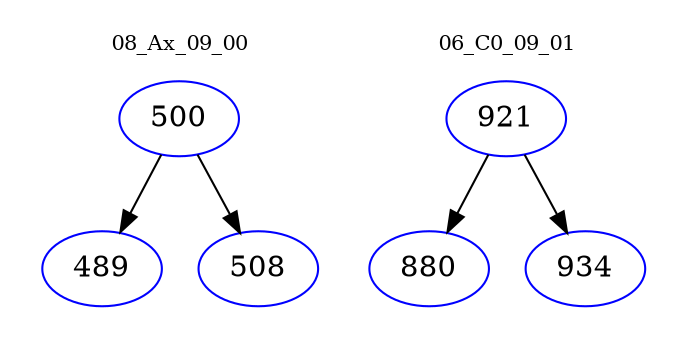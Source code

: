 digraph{
subgraph cluster_0 {
color = white
label = "08_Ax_09_00";
fontsize=10;
T0_500 [label="500", color="blue"]
T0_500 -> T0_489 [color="black"]
T0_489 [label="489", color="blue"]
T0_500 -> T0_508 [color="black"]
T0_508 [label="508", color="blue"]
}
subgraph cluster_1 {
color = white
label = "06_C0_09_01";
fontsize=10;
T1_921 [label="921", color="blue"]
T1_921 -> T1_880 [color="black"]
T1_880 [label="880", color="blue"]
T1_921 -> T1_934 [color="black"]
T1_934 [label="934", color="blue"]
}
}
